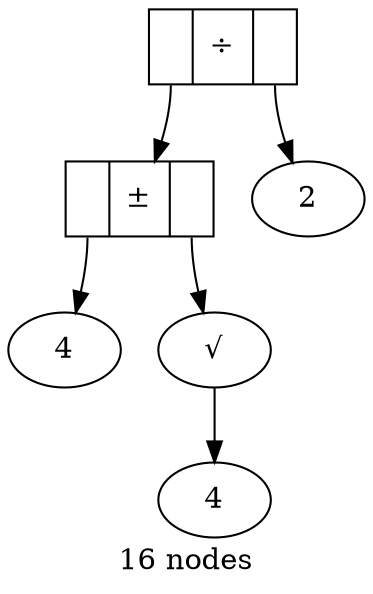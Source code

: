strict digraph instQuadForm2 {
label="16 nodes";
pm [shape=record,label="<0>|&plusmn;|<1>"];
sqrt [label="&radic;"];
div [shape=record,label="<0>|&divide;|<1>"];
two [label="2"];
four1,four2 [label="4"];
div:0 -> pm;
div:1 -> two;
pm:0 -> four1;
pm:1 -> sqrt;
sqrt -> four2;
}